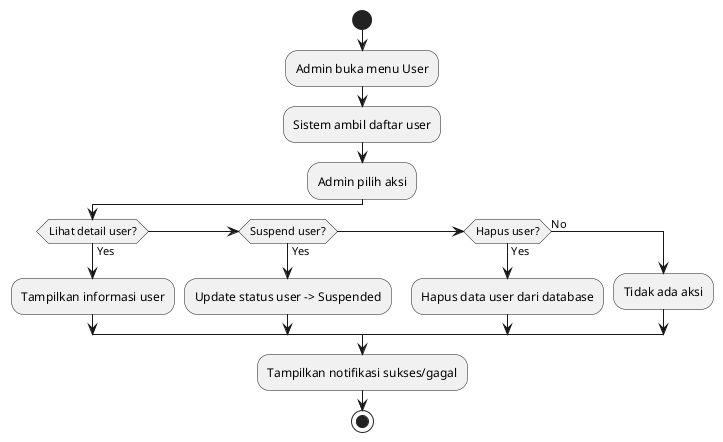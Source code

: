 @startuml UC_AdminManageUsers

start
:Admin buka menu User;
:Sistem ambil daftar user;
:Admin pilih aksi;
if (Lihat detail user?) then (Yes)
    :Tampilkan informasi user;
elseif (Suspend user?) then (Yes)
    :Update status user -> Suspended;
elseif (Hapus user?) then (Yes)
    :Hapus data user dari database;
else (No)
    :Tidak ada aksi;
endif
:Tampilkan notifikasi sukses/gagal;
stop

@enduml
